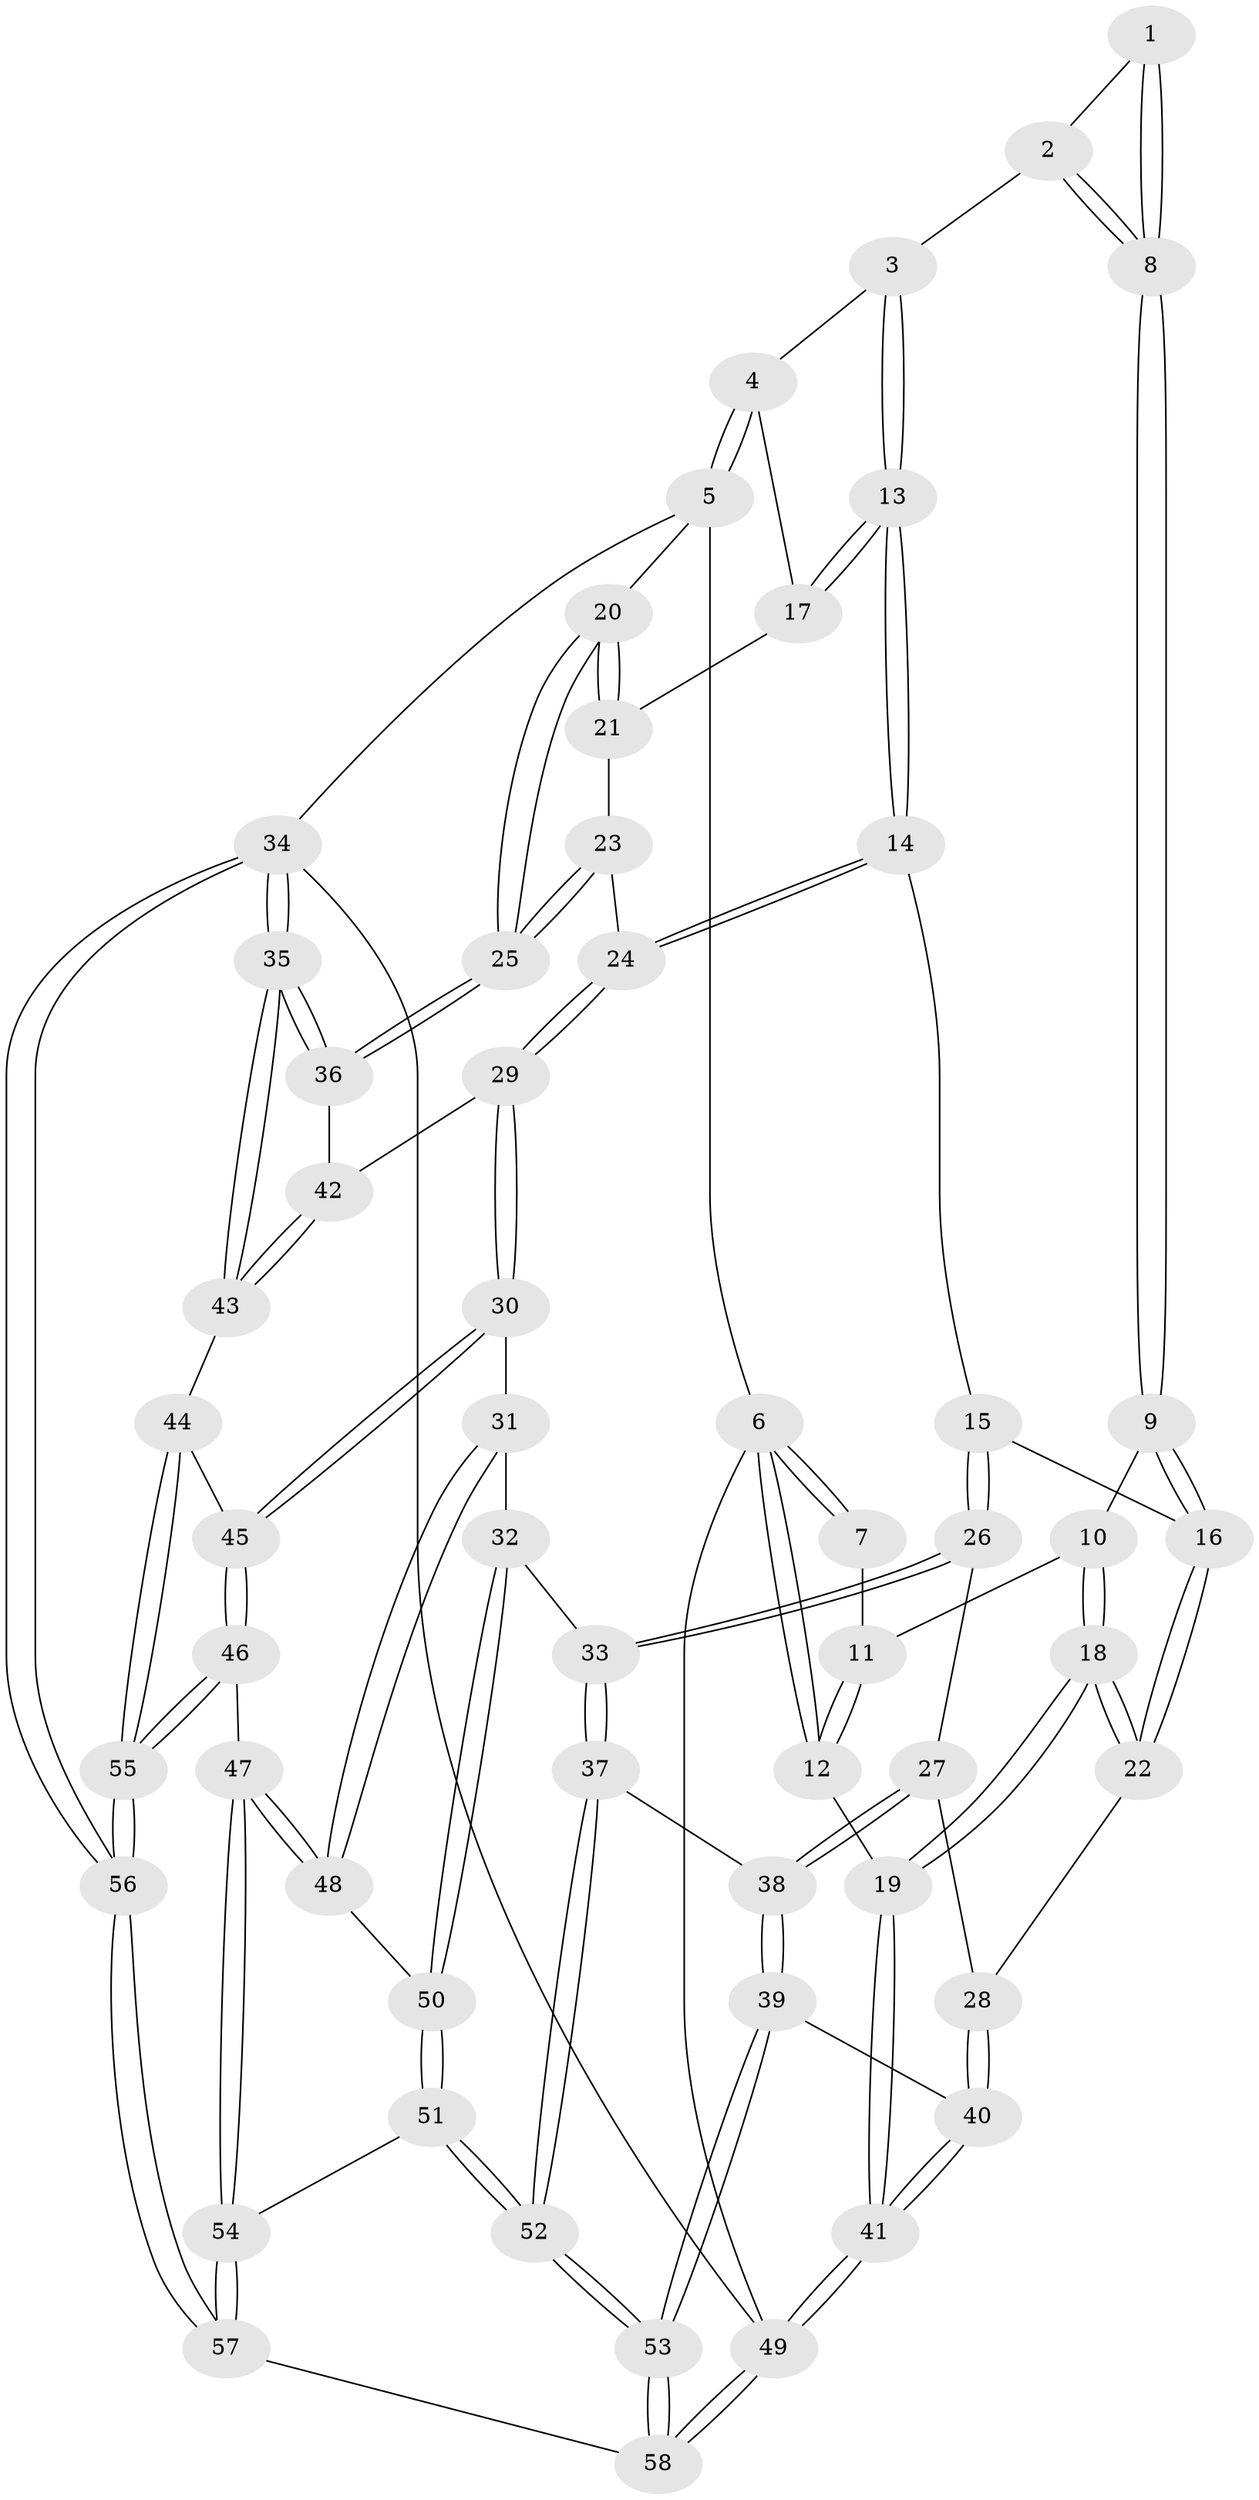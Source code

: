 // coarse degree distribution, {2: 0.029411764705882353, 3: 0.2647058823529412, 5: 0.3235294117647059, 4: 0.3235294117647059, 6: 0.058823529411764705}
// Generated by graph-tools (version 1.1) at 2025/24/03/03/25 07:24:40]
// undirected, 58 vertices, 142 edges
graph export_dot {
graph [start="1"]
  node [color=gray90,style=filled];
  1 [pos="+0.32288383614815624+0"];
  2 [pos="+0.6572487674513169+0"];
  3 [pos="+0.7079936581843388+0"];
  4 [pos="+0.9380086871226803+0"];
  5 [pos="+1+0"];
  6 [pos="+0+0"];
  7 [pos="+0+0"];
  8 [pos="+0.34021377791481017+0.23726782321857431"];
  9 [pos="+0.32603404593314844+0.2510684821851909"];
  10 [pos="+0.2862719904579877+0.24373004091082082"];
  11 [pos="+0.1580617408070403+0.08107995224152795"];
  12 [pos="+0+0.4278374600600774"];
  13 [pos="+0.6371680160114929+0.3726482187979776"];
  14 [pos="+0.597286160268833+0.4147224624492393"];
  15 [pos="+0.4533182277214995+0.43295143620744797"];
  16 [pos="+0.4440803450452398+0.4205229820159764"];
  17 [pos="+0.7611895911470729+0.3745019375936469"];
  18 [pos="+0+0.4879353152332652"];
  19 [pos="+0+0.4969905544328864"];
  20 [pos="+1+0.305212482582046"];
  21 [pos="+0.8039499142952975+0.3878976848250735"];
  22 [pos="+0.03059778816224729+0.5082310326262407"];
  23 [pos="+0.8019461848995406+0.5158600737732967"];
  24 [pos="+0.7255020826360975+0.5967204015406504"];
  25 [pos="+1+0.4517069971477038"];
  26 [pos="+0.4268680985053431+0.5066761803015368"];
  27 [pos="+0.3204781489118258+0.5814353238779937"];
  28 [pos="+0.15910993589564326+0.5790947990111778"];
  29 [pos="+0.7275795760873466+0.6143503226506333"];
  30 [pos="+0.6849846024012868+0.6751568285831328"];
  31 [pos="+0.6513648333197962+0.685049394647162"];
  32 [pos="+0.5438300630658509+0.7063795799851145"];
  33 [pos="+0.5336617512475375+0.7038594604985917"];
  34 [pos="+1+1"];
  35 [pos="+1+0.6675077710776094"];
  36 [pos="+1+0.49729985373661956"];
  37 [pos="+0.4833065571921701+0.7430120311858377"];
  38 [pos="+0.3322665735441454+0.7297454132775198"];
  39 [pos="+0.25720903347033386+0.8436419706558786"];
  40 [pos="+0.1964813504939386+0.7754114033883734"];
  41 [pos="+0+0.7535856241123765"];
  42 [pos="+0.7821063721066339+0.6307149939970251"];
  43 [pos="+0.9118977468978062+0.7512489868207648"];
  44 [pos="+0.8552899028399117+0.8264363972099448"];
  45 [pos="+0.7185164704862601+0.7527563680742885"];
  46 [pos="+0.6890075915553805+0.8670793720990385"];
  47 [pos="+0.6598553422353285+0.8898554596865963"];
  48 [pos="+0.6340965632539123+0.8493020481527035"];
  49 [pos="+0+1"];
  50 [pos="+0.5657642647082377+0.7827913442929909"];
  51 [pos="+0.5422181161666021+0.9107986999603331"];
  52 [pos="+0.4207760376326879+0.9271526816901362"];
  53 [pos="+0.27765058720070335+1"];
  54 [pos="+0.6358763906786984+0.938060420432676"];
  55 [pos="+0.8488374930914492+0.8920449060225526"];
  56 [pos="+0.9967710269317894+1"];
  57 [pos="+0.756834712846256+1"];
  58 [pos="+0.19114321117763805+1"];
  1 -- 2;
  1 -- 8;
  1 -- 8;
  2 -- 3;
  2 -- 8;
  2 -- 8;
  3 -- 4;
  3 -- 13;
  3 -- 13;
  4 -- 5;
  4 -- 5;
  4 -- 17;
  5 -- 6;
  5 -- 20;
  5 -- 34;
  6 -- 7;
  6 -- 7;
  6 -- 12;
  6 -- 12;
  6 -- 49;
  7 -- 11;
  8 -- 9;
  8 -- 9;
  9 -- 10;
  9 -- 16;
  9 -- 16;
  10 -- 11;
  10 -- 18;
  10 -- 18;
  11 -- 12;
  11 -- 12;
  12 -- 19;
  13 -- 14;
  13 -- 14;
  13 -- 17;
  13 -- 17;
  14 -- 15;
  14 -- 24;
  14 -- 24;
  15 -- 16;
  15 -- 26;
  15 -- 26;
  16 -- 22;
  16 -- 22;
  17 -- 21;
  18 -- 19;
  18 -- 19;
  18 -- 22;
  18 -- 22;
  19 -- 41;
  19 -- 41;
  20 -- 21;
  20 -- 21;
  20 -- 25;
  20 -- 25;
  21 -- 23;
  22 -- 28;
  23 -- 24;
  23 -- 25;
  23 -- 25;
  24 -- 29;
  24 -- 29;
  25 -- 36;
  25 -- 36;
  26 -- 27;
  26 -- 33;
  26 -- 33;
  27 -- 28;
  27 -- 38;
  27 -- 38;
  28 -- 40;
  28 -- 40;
  29 -- 30;
  29 -- 30;
  29 -- 42;
  30 -- 31;
  30 -- 45;
  30 -- 45;
  31 -- 32;
  31 -- 48;
  31 -- 48;
  32 -- 33;
  32 -- 50;
  32 -- 50;
  33 -- 37;
  33 -- 37;
  34 -- 35;
  34 -- 35;
  34 -- 56;
  34 -- 56;
  34 -- 49;
  35 -- 36;
  35 -- 36;
  35 -- 43;
  35 -- 43;
  36 -- 42;
  37 -- 38;
  37 -- 52;
  37 -- 52;
  38 -- 39;
  38 -- 39;
  39 -- 40;
  39 -- 53;
  39 -- 53;
  40 -- 41;
  40 -- 41;
  41 -- 49;
  41 -- 49;
  42 -- 43;
  42 -- 43;
  43 -- 44;
  44 -- 45;
  44 -- 55;
  44 -- 55;
  45 -- 46;
  45 -- 46;
  46 -- 47;
  46 -- 55;
  46 -- 55;
  47 -- 48;
  47 -- 48;
  47 -- 54;
  47 -- 54;
  48 -- 50;
  49 -- 58;
  49 -- 58;
  50 -- 51;
  50 -- 51;
  51 -- 52;
  51 -- 52;
  51 -- 54;
  52 -- 53;
  52 -- 53;
  53 -- 58;
  53 -- 58;
  54 -- 57;
  54 -- 57;
  55 -- 56;
  55 -- 56;
  56 -- 57;
  56 -- 57;
  57 -- 58;
}
